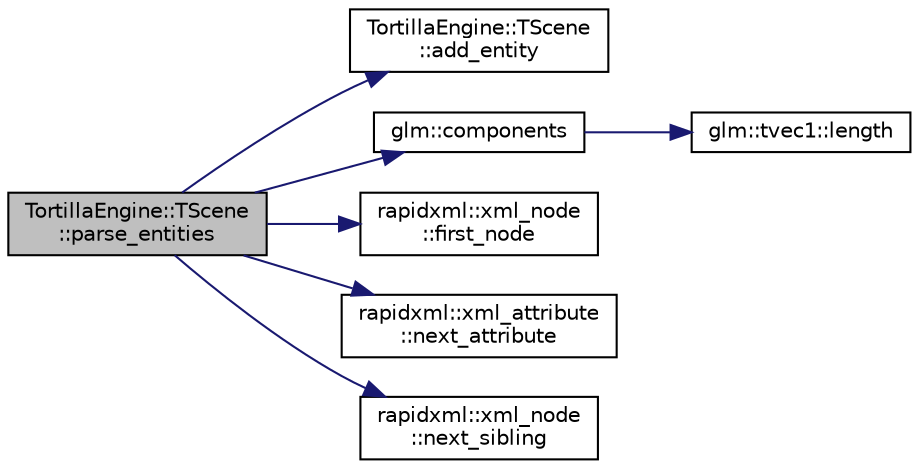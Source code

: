 digraph "TortillaEngine::TScene::parse_entities"
{
 // LATEX_PDF_SIZE
  edge [fontname="Helvetica",fontsize="10",labelfontname="Helvetica",labelfontsize="10"];
  node [fontname="Helvetica",fontsize="10",shape=record];
  rankdir="LR";
  Node1 [label="TortillaEngine::TScene\l::parse_entities",height=0.2,width=0.4,color="black", fillcolor="grey75", style="filled", fontcolor="black",tooltip="Parse all the entities data from a xml node."];
  Node1 -> Node2 [color="midnightblue",fontsize="10",style="solid",fontname="Helvetica"];
  Node2 [label="TortillaEngine::TScene\l::add_entity",height=0.2,width=0.4,color="black", fillcolor="white", style="filled",URL="$class_tortilla_engine_1_1_t_scene.html#a698cb6b5502b0636b3a5d7854327db18",tooltip="Adds a given entity to the scene collection of entities."];
  Node1 -> Node3 [color="midnightblue",fontsize="10",style="solid",fontname="Helvetica"];
  Node3 [label="glm::components",height=0.2,width=0.4,color="black", fillcolor="white", style="filled",URL="$group__gtx__range.html#gab866f7e9055dafab616eb0fb3ec8d08e",tooltip=" "];
  Node3 -> Node4 [color="midnightblue",fontsize="10",style="solid",fontname="Helvetica"];
  Node4 [label="glm::tvec1::length",height=0.2,width=0.4,color="black", fillcolor="white", style="filled",URL="$structglm_1_1tvec1.html#aa25cb652c92eb83b9ef027d82365bb01",tooltip=" "];
  Node1 -> Node5 [color="midnightblue",fontsize="10",style="solid",fontname="Helvetica"];
  Node5 [label="rapidxml::xml_node\l::first_node",height=0.2,width=0.4,color="black", fillcolor="white", style="filled",URL="$classrapidxml_1_1xml__node.html#acdf3691224d683f50692616a92a75d3f",tooltip=" "];
  Node1 -> Node6 [color="midnightblue",fontsize="10",style="solid",fontname="Helvetica"];
  Node6 [label="rapidxml::xml_attribute\l::next_attribute",height=0.2,width=0.4,color="black", fillcolor="white", style="filled",URL="$classrapidxml_1_1xml__attribute.html#affd0c8d0a9020df0998c507cae5474e5",tooltip=" "];
  Node1 -> Node7 [color="midnightblue",fontsize="10",style="solid",fontname="Helvetica"];
  Node7 [label="rapidxml::xml_node\l::next_sibling",height=0.2,width=0.4,color="black", fillcolor="white", style="filled",URL="$classrapidxml_1_1xml__node.html#ad36aa4445ced578f93c3e06770cb3ef9",tooltip=" "];
}
